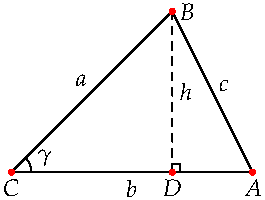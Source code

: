 settings.tex="pdflatex";

texpreamble("\usepackage{amsmath}
\usepackage{amsthm,amssymb}
\usepackage{mathpazo}
\usepackage[svgnames]{xcolor}
");
import graph;

size(0,100);

pair B=(2,2);

//size(0,120);
//pair B=(-1,1.9);
//pair B=(4,1.9);
pair A=(3,0);
pair C=(0,0);

pair H=(B.x,0);
draw("$a$",B--C);
draw("$c$",A--B);

draw("$b$",C--A);

//dot(A-(0,0.7),white);

if(H.x<0){
	draw("$x<0$",H--C,dashed);
	draw("$z>0$",A-(0,0.4)--H-(0,0.4),S,dashed);
	draw(H-(0,0.5)--H-(0,0.3));
	draw(A-(0,0.5)--A-(0,0.3));
	draw(H+0.1*unit((0,B.y))--H+0.1*unit((0,B.y))+0.1*unit(A)--H+0.1*unit(A));
	dot(Label("$B$",black),B,W,red);
	draw("$h$",B--H,dashed);
  draw("$\gamma$",arc((0,0),0.25*unit(A),0.2*unit(B)));
  dot(Label("$A$",black),A,S,red);
  dot(Label("$C$",black),C,S,red);}
	
if(H.x>0 & H.x<A.x){
  //draw("$x>0$",C-(0,0.4)--H-(0,0.4),dashed);
  //draw("$z>0$",H-(0,0.4)--A-(0,0.4),dashed);
	//draw(H-(0,0.5)--H-(0,0.3));
	//draw(C-(0,0.5)--C-(0,0.3));
	//draw(A-(0,0.5)--A-(0,0.3));
  draw(H+0.1*unit((0,B.y))--H+0.1*unit((0,B.y))+0.1*unit(A)--H+0.1*unit(A));
  draw("$h$",H--B,dashed);
  draw("$\gamma$",arc((0,0),0.25*unit(A),0.2*unit(B)));
  dot(Label("$B$",black),B,E,red);
  dot(Label("$A$",black),A,S,red);
  dot(Label("$C$",black),C,S,red);}
  
if(H.x>A.x){
  draw("$z<0$",H--A,dashed);
	draw("$x>0$",C-(0,0.4)--H-(0,0.4),S,dashed);
	draw(H-(0,0.5)--H-(0,0.3));
	draw(C-(0,0.5)--C-(0,0.3));
  draw(H+0.1*unit((0,B.y))--H+0.1*unit((0,B.y))-0.1*unit(A)--H-0.1*unit(A));
  draw("$h$",H--B,dashed);
  dot(Label("$B$",black),B,E,red);
  draw("$\gamma$",arc((0,0),0.4*unit(A),0.2*unit(B)));
  dot(Label("$A$",black),A,S,red);
  dot(Label("$C$",black),C,S,red);}

dot(Label("$D$",black),(H.x,0),S,red);





